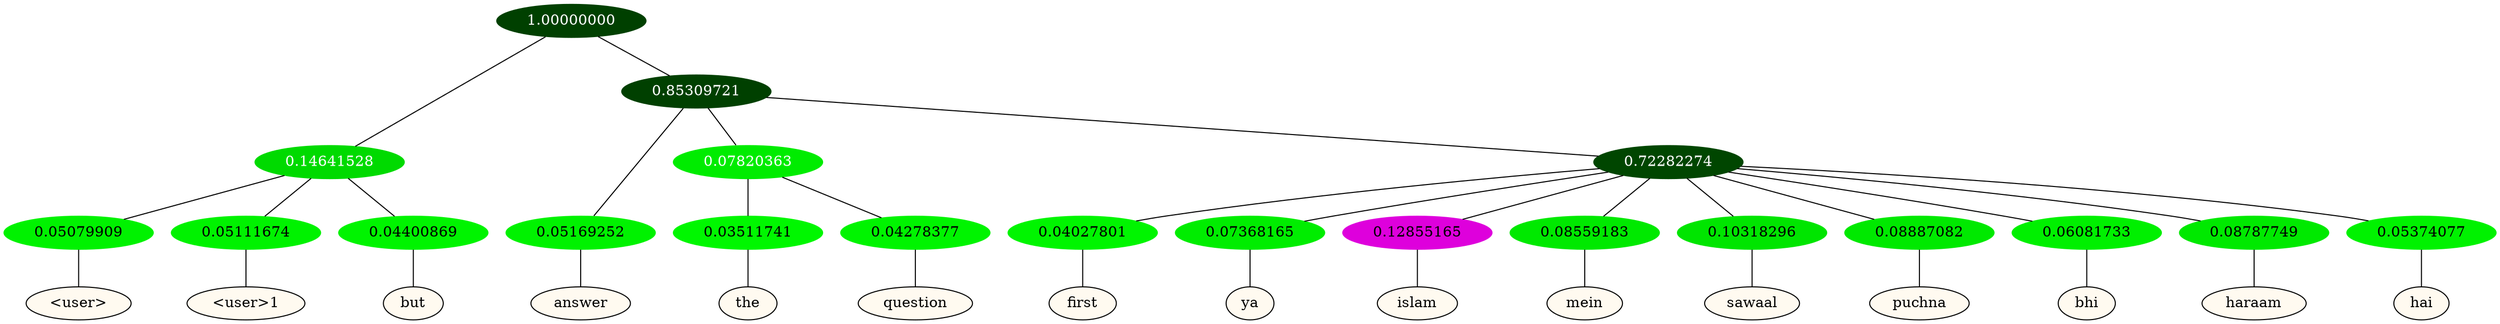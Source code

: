 graph {
	node [format=png height=0.15 nodesep=0.001 ordering=out overlap=prism overlap_scaling=0.01 ranksep=0.001 ratio=0.2 style=filled width=0.15]
	{
		rank=same
		a_w_3 [label="\<user\>" color=black fillcolor=floralwhite style="filled,solid"]
		a_w_4 [label="\<user\>1" color=black fillcolor=floralwhite style="filled,solid"]
		a_w_5 [label=but color=black fillcolor=floralwhite style="filled,solid"]
		a_w_6 [label=answer color=black fillcolor=floralwhite style="filled,solid"]
		a_w_9 [label=the color=black fillcolor=floralwhite style="filled,solid"]
		a_w_10 [label=question color=black fillcolor=floralwhite style="filled,solid"]
		a_w_11 [label=first color=black fillcolor=floralwhite style="filled,solid"]
		a_w_12 [label=ya color=black fillcolor=floralwhite style="filled,solid"]
		a_w_13 [label=islam color=black fillcolor=floralwhite style="filled,solid"]
		a_w_14 [label=mein color=black fillcolor=floralwhite style="filled,solid"]
		a_w_15 [label=sawaal color=black fillcolor=floralwhite style="filled,solid"]
		a_w_16 [label=puchna color=black fillcolor=floralwhite style="filled,solid"]
		a_w_17 [label=bhi color=black fillcolor=floralwhite style="filled,solid"]
		a_w_18 [label=haraam color=black fillcolor=floralwhite style="filled,solid"]
		a_w_19 [label=hai color=black fillcolor=floralwhite style="filled,solid"]
	}
	a_n_3 -- a_w_3
	a_n_4 -- a_w_4
	a_n_5 -- a_w_5
	a_n_6 -- a_w_6
	a_n_9 -- a_w_9
	a_n_10 -- a_w_10
	a_n_11 -- a_w_11
	a_n_12 -- a_w_12
	a_n_13 -- a_w_13
	a_n_14 -- a_w_14
	a_n_15 -- a_w_15
	a_n_16 -- a_w_16
	a_n_17 -- a_w_17
	a_n_18 -- a_w_18
	a_n_19 -- a_w_19
	{
		rank=same
		a_n_3 [label=0.05079909 color="0.334 1.000 0.949" fontcolor=black]
		a_n_4 [label=0.05111674 color="0.334 1.000 0.949" fontcolor=black]
		a_n_5 [label=0.04400869 color="0.334 1.000 0.956" fontcolor=black]
		a_n_6 [label=0.05169252 color="0.334 1.000 0.948" fontcolor=black]
		a_n_9 [label=0.03511741 color="0.334 1.000 0.965" fontcolor=black]
		a_n_10 [label=0.04278377 color="0.334 1.000 0.957" fontcolor=black]
		a_n_11 [label=0.04027801 color="0.334 1.000 0.960" fontcolor=black]
		a_n_12 [label=0.07368165 color="0.334 1.000 0.926" fontcolor=black]
		a_n_13 [label=0.12855165 color="0.835 1.000 0.871" fontcolor=black]
		a_n_14 [label=0.08559183 color="0.334 1.000 0.914" fontcolor=black]
		a_n_15 [label=0.10318296 color="0.334 1.000 0.897" fontcolor=black]
		a_n_16 [label=0.08887082 color="0.334 1.000 0.911" fontcolor=black]
		a_n_17 [label=0.06081733 color="0.334 1.000 0.939" fontcolor=black]
		a_n_18 [label=0.08787749 color="0.334 1.000 0.912" fontcolor=black]
		a_n_19 [label=0.05374077 color="0.334 1.000 0.946" fontcolor=black]
	}
	a_n_0 [label=1.00000000 color="0.334 1.000 0.250" fontcolor=grey99]
	a_n_1 [label=0.14641528 color="0.334 1.000 0.854" fontcolor=grey99]
	a_n_0 -- a_n_1
	a_n_2 [label=0.85309721 color="0.334 1.000 0.250" fontcolor=grey99]
	a_n_0 -- a_n_2
	a_n_1 -- a_n_3
	a_n_1 -- a_n_4
	a_n_1 -- a_n_5
	a_n_2 -- a_n_6
	a_n_7 [label=0.07820363 color="0.334 1.000 0.922" fontcolor=grey99]
	a_n_2 -- a_n_7
	a_n_8 [label=0.72282274 color="0.334 1.000 0.277" fontcolor=grey99]
	a_n_2 -- a_n_8
	a_n_7 -- a_n_9
	a_n_7 -- a_n_10
	a_n_8 -- a_n_11
	a_n_8 -- a_n_12
	a_n_8 -- a_n_13
	a_n_8 -- a_n_14
	a_n_8 -- a_n_15
	a_n_8 -- a_n_16
	a_n_8 -- a_n_17
	a_n_8 -- a_n_18
	a_n_8 -- a_n_19
}
